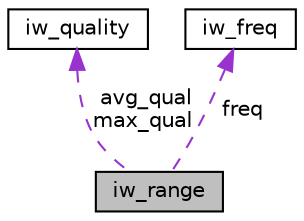 digraph G
{
  edge [fontname="Helvetica",fontsize="10",labelfontname="Helvetica",labelfontsize="10"];
  node [fontname="Helvetica",fontsize="10",shape=record];
  Node1 [label="iw_range",height=0.2,width=0.4,color="black", fillcolor="grey75", style="filled" fontcolor="black"];
  Node2 -> Node1 [dir="back",color="darkorchid3",fontsize="10",style="dashed",label=" avg_qual\nmax_qual" ,fontname="Helvetica"];
  Node2 [label="iw_quality",height=0.2,width=0.4,color="black", fillcolor="white", style="filled",URL="$structiw__quality.html"];
  Node3 -> Node1 [dir="back",color="darkorchid3",fontsize="10",style="dashed",label=" freq" ,fontname="Helvetica"];
  Node3 [label="iw_freq",height=0.2,width=0.4,color="black", fillcolor="white", style="filled",URL="$structiw__freq.html"];
}
